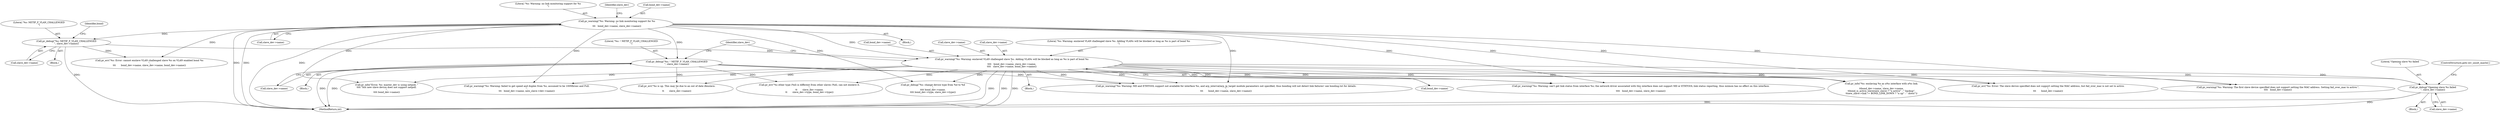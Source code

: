 digraph "0_linux_550fd08c2cebad61c548def135f67aba284c6162_0@pointer" {
"1000543" [label="(Call,pr_debug(\"Opening slave %s failed\n\", slave_dev->name))"];
"1000229" [label="(Call,pr_warning(\"%s: Warning: enslaved VLAN challenged slave %s. Adding VLANs will be blocked as long as %s is part of bond %s\n\",\n\t\t\t\t   bond_dev->name, slave_dev->name,\n\t\t\t\t   slave_dev->name, bond_dev->name))"];
"1000177" [label="(Call,pr_warning(\"%s: Warning: no link monitoring support for %s\n\",\n\t\t\t   bond_dev->name, slave_dev->name))"];
"1000204" [label="(Call,pr_debug(\"%s: NETIF_F_VLAN_CHALLENGED\n\", slave_dev->name))"];
"1000245" [label="(Call,pr_debug(\"%s: ! NETIF_F_VLAN_CHALLENGED\n\", slave_dev->name))"];
"1000205" [label="(Literal,\"%s: NETIF_F_VLAN_CHALLENGED\n\")"];
"1000178" [label="(Literal,\"%s: Warning: no link monitoring support for %s\n\")"];
"1000203" [label="(Block,)"];
"1000182" [label="(Call,slave_dev->name)"];
"1000979" [label="(Call,pr_info(\"Error, %s: master_dev is using netpoll, \"\n\t\t\t\t \"but new slave device does not support netpoll.\n\",\n\t\t\t\t bond_dev->name))"];
"1001015" [label="(Call,pr_info(\"%s: enslaving %s as a%s interface with a%s link.\n\",\n\t\tbond_dev->name, slave_dev->name,\n\t\tbond_is_active_slave(new_slave) ? \"n active\" : \" backup\",\n\t\tnew_slave->link != BOND_LINK_DOWN ? \"n up\" : \" down\"))"];
"1000542" [label="(Block,)"];
"1000231" [label="(Call,bond_dev->name)"];
"1000234" [label="(Call,slave_dev->name)"];
"1000351" [label="(Call,pr_err(\"%s ether type (%d) is different from other slaves (%d), can not enslave it.\n\",\n\t\t       slave_dev->name,\n\t\t       slave_dev->type, bond_dev->type))"];
"1000403" [label="(Call,pr_err(\"%s: Error: The slave device specified does not support setting the MAC address, but fail_over_mac is not set to active.\n\",\n\t\t\t       bond_dev->name))"];
"1000204" [label="(Call,pr_debug(\"%s: NETIF_F_VLAN_CHALLENGED\n\", slave_dev->name))"];
"1000228" [label="(Block,)"];
"1001091" [label="(MethodReturn,int)"];
"1000213" [label="(Call,pr_err(\"%s: Error: cannot enslave VLAN challenged slave %s on VLAN enabled bond %s\n\",\n\t\t\t       bond_dev->name, slave_dev->name, bond_dev->name))"];
"1000237" [label="(Call,slave_dev->name)"];
"1000211" [label="(Identifier,bond)"];
"1000188" [label="(Identifier,slave_dev)"];
"1000711" [label="(Call,pr_warning(\"%s: Warning: MII and ETHTOOL support not available for interface %s, and arp_interval/arp_ip_target module parameters not specified, thus bonding will not detect link failures! see bonding.txt for details.\n\",\n\t\t\t       bond_dev->name, slave_dev->name))"];
"1000177" [label="(Call,pr_warning(\"%s: Warning: no link monitoring support for %s\n\",\n\t\t\t   bond_dev->name, slave_dev->name))"];
"1000240" [label="(Call,bond_dev->name)"];
"1000805" [label="(Call,pr_warning(\"%s: Warning: failed to get speed and duplex from %s, assumed to be 100Mb/sec and Full.\n\",\n\t\t\t   bond_dev->name, new_slave->dev->name))"];
"1000176" [label="(Block,)"];
"1000253" [label="(Identifier,slave_dev)"];
"1000544" [label="(Literal,\"Opening slave %s failed\n\")"];
"1000246" [label="(Literal,\"%s: ! NETIF_F_VLAN_CHALLENGED\n\")"];
"1000245" [label="(Call,pr_debug(\"%s: ! NETIF_F_VLAN_CHALLENGED\n\", slave_dev->name))"];
"1000283" [label="(Call,pr_debug(\"%s: change device type from %d to %d\n\",\n\t\t\t\t bond_dev->name,\n\t\t\t\t bond_dev->type, slave_dev->type))"];
"1000230" [label="(Literal,\"%s: Warning: enslaved VLAN challenged slave %s. Adding VLANs will be blocked as long as %s is part of bond %s\n\")"];
"1000257" [label="(Call,pr_err(\"%s is up. This may be due to an out of date ifenslave.\n\",\n\t\t       slave_dev->name))"];
"1000247" [label="(Call,slave_dev->name)"];
"1000543" [label="(Call,pr_debug(\"Opening slave %s failed\n\", slave_dev->name))"];
"1000229" [label="(Call,pr_warning(\"%s: Warning: enslaved VLAN challenged slave %s. Adding VLANs will be blocked as long as %s is part of bond %s\n\",\n\t\t\t\t   bond_dev->name, slave_dev->name,\n\t\t\t\t   slave_dev->name, bond_dev->name))"];
"1000179" [label="(Call,bond_dev->name)"];
"1000548" [label="(ControlStructure,goto err_unset_master;)"];
"1000726" [label="(Call,pr_warning(\"%s: Warning: can't get link status from interface %s; the network driver associated with this interface does not support MII or ETHTOOL link status reporting, thus miimon has no effect on this interface.\n\",\n\t\t\t\t   bond_dev->name, slave_dev->name))"];
"1000206" [label="(Call,slave_dev->name)"];
"1000244" [label="(Block,)"];
"1000381" [label="(Call,pr_warning(\"%s: Warning: The first slave device specified does not support setting the MAC address. Setting fail_over_mac to active.\",\n\t\t\t\t   bond_dev->name))"];
"1000545" [label="(Call,slave_dev->name)"];
"1000543" -> "1000542"  [label="AST: "];
"1000543" -> "1000545"  [label="CFG: "];
"1000544" -> "1000543"  [label="AST: "];
"1000545" -> "1000543"  [label="AST: "];
"1000548" -> "1000543"  [label="CFG: "];
"1000543" -> "1001091"  [label="DDG: "];
"1000543" -> "1001091"  [label="DDG: "];
"1000229" -> "1000543"  [label="DDG: "];
"1000245" -> "1000543"  [label="DDG: "];
"1000229" -> "1000228"  [label="AST: "];
"1000229" -> "1000240"  [label="CFG: "];
"1000230" -> "1000229"  [label="AST: "];
"1000231" -> "1000229"  [label="AST: "];
"1000234" -> "1000229"  [label="AST: "];
"1000237" -> "1000229"  [label="AST: "];
"1000240" -> "1000229"  [label="AST: "];
"1000253" -> "1000229"  [label="CFG: "];
"1000229" -> "1001091"  [label="DDG: "];
"1000229" -> "1001091"  [label="DDG: "];
"1000229" -> "1001091"  [label="DDG: "];
"1000177" -> "1000229"  [label="DDG: "];
"1000204" -> "1000229"  [label="DDG: "];
"1000229" -> "1000257"  [label="DDG: "];
"1000229" -> "1000283"  [label="DDG: "];
"1000229" -> "1000351"  [label="DDG: "];
"1000229" -> "1000381"  [label="DDG: "];
"1000229" -> "1000403"  [label="DDG: "];
"1000229" -> "1000711"  [label="DDG: "];
"1000229" -> "1000711"  [label="DDG: "];
"1000229" -> "1000726"  [label="DDG: "];
"1000229" -> "1000726"  [label="DDG: "];
"1000229" -> "1000805"  [label="DDG: "];
"1000229" -> "1000979"  [label="DDG: "];
"1000229" -> "1001015"  [label="DDG: "];
"1000229" -> "1001015"  [label="DDG: "];
"1000177" -> "1000176"  [label="AST: "];
"1000177" -> "1000182"  [label="CFG: "];
"1000178" -> "1000177"  [label="AST: "];
"1000179" -> "1000177"  [label="AST: "];
"1000182" -> "1000177"  [label="AST: "];
"1000188" -> "1000177"  [label="CFG: "];
"1000177" -> "1001091"  [label="DDG: "];
"1000177" -> "1001091"  [label="DDG: "];
"1000177" -> "1001091"  [label="DDG: "];
"1000177" -> "1000204"  [label="DDG: "];
"1000177" -> "1000213"  [label="DDG: "];
"1000177" -> "1000245"  [label="DDG: "];
"1000177" -> "1000283"  [label="DDG: "];
"1000177" -> "1000381"  [label="DDG: "];
"1000177" -> "1000403"  [label="DDG: "];
"1000177" -> "1000711"  [label="DDG: "];
"1000177" -> "1000726"  [label="DDG: "];
"1000177" -> "1000805"  [label="DDG: "];
"1000177" -> "1000979"  [label="DDG: "];
"1000177" -> "1001015"  [label="DDG: "];
"1000204" -> "1000203"  [label="AST: "];
"1000204" -> "1000206"  [label="CFG: "];
"1000205" -> "1000204"  [label="AST: "];
"1000206" -> "1000204"  [label="AST: "];
"1000211" -> "1000204"  [label="CFG: "];
"1000204" -> "1001091"  [label="DDG: "];
"1000204" -> "1000213"  [label="DDG: "];
"1000245" -> "1000244"  [label="AST: "];
"1000245" -> "1000247"  [label="CFG: "];
"1000246" -> "1000245"  [label="AST: "];
"1000247" -> "1000245"  [label="AST: "];
"1000253" -> "1000245"  [label="CFG: "];
"1000245" -> "1001091"  [label="DDG: "];
"1000245" -> "1001091"  [label="DDG: "];
"1000245" -> "1000257"  [label="DDG: "];
"1000245" -> "1000351"  [label="DDG: "];
"1000245" -> "1000711"  [label="DDG: "];
"1000245" -> "1000726"  [label="DDG: "];
"1000245" -> "1001015"  [label="DDG: "];
}
